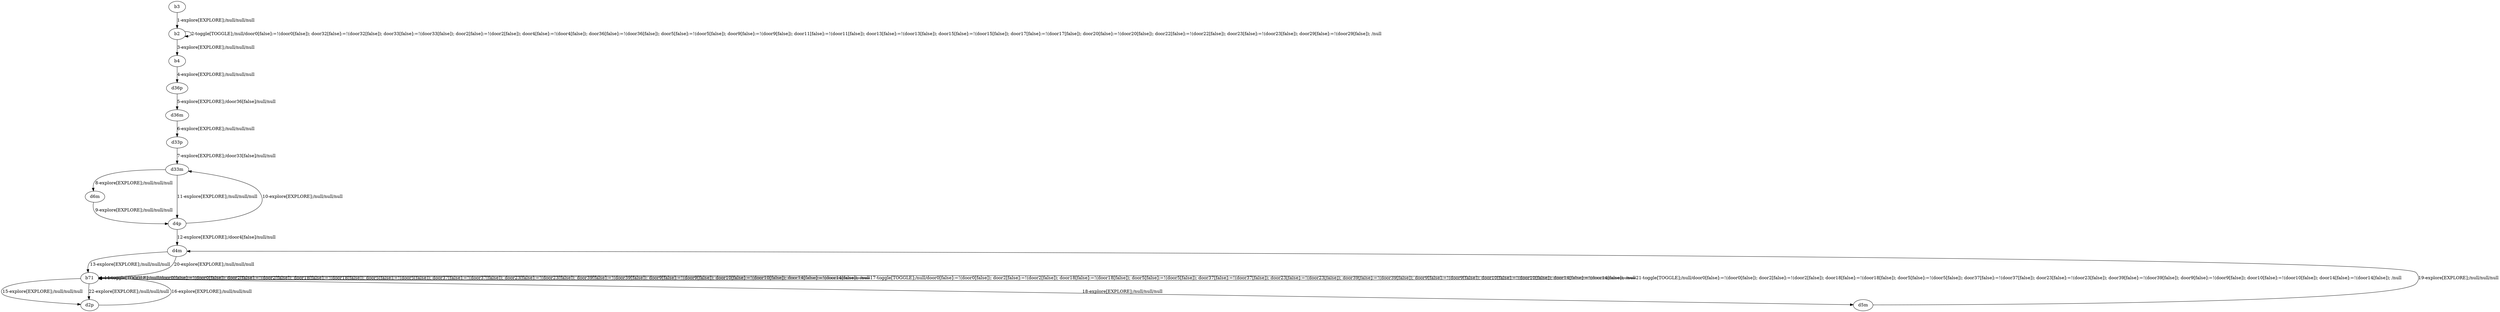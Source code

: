 # Total number of goals covered by this test: 2
# d5m --> d4m
# b71 --> d2p

digraph g {
"b3" -> "b2" [label = "1-explore[EXPLORE];/null/null/null"];
"b2" -> "b2" [label = "2-toggle[TOGGLE];/null/door0[false]:=!(door0[false]); door32[false]:=!(door32[false]); door33[false]:=!(door33[false]); door2[false]:=!(door2[false]); door4[false]:=!(door4[false]); door36[false]:=!(door36[false]); door5[false]:=!(door5[false]); door9[false]:=!(door9[false]); door11[false]:=!(door11[false]); door13[false]:=!(door13[false]); door15[false]:=!(door15[false]); door17[false]:=!(door17[false]); door20[false]:=!(door20[false]); door22[false]:=!(door22[false]); door23[false]:=!(door23[false]); door29[false]:=!(door29[false]); /null"];
"b2" -> "b4" [label = "3-explore[EXPLORE];/null/null/null"];
"b4" -> "d36p" [label = "4-explore[EXPLORE];/null/null/null"];
"d36p" -> "d36m" [label = "5-explore[EXPLORE];/door36[false]/null/null"];
"d36m" -> "d33p" [label = "6-explore[EXPLORE];/null/null/null"];
"d33p" -> "d33m" [label = "7-explore[EXPLORE];/door33[false]/null/null"];
"d33m" -> "d6m" [label = "8-explore[EXPLORE];/null/null/null"];
"d6m" -> "d4p" [label = "9-explore[EXPLORE];/null/null/null"];
"d4p" -> "d33m" [label = "10-explore[EXPLORE];/null/null/null"];
"d33m" -> "d4p" [label = "11-explore[EXPLORE];/null/null/null"];
"d4p" -> "d4m" [label = "12-explore[EXPLORE];/door4[false]/null/null"];
"d4m" -> "b71" [label = "13-explore[EXPLORE];/null/null/null"];
"b71" -> "b71" [label = "14-toggle[TOGGLE];/null/door0[false]:=!(door0[false]); door2[false]:=!(door2[false]); door18[false]:=!(door18[false]); door5[false]:=!(door5[false]); door37[false]:=!(door37[false]); door23[false]:=!(door23[false]); door39[false]:=!(door39[false]); door9[false]:=!(door9[false]); door10[false]:=!(door10[false]); door14[false]:=!(door14[false]); /null"];
"b71" -> "d2p" [label = "15-explore[EXPLORE];/null/null/null"];
"d2p" -> "b71" [label = "16-explore[EXPLORE];/null/null/null"];
"b71" -> "b71" [label = "17-toggle[TOGGLE];/null/door0[false]:=!(door0[false]); door2[false]:=!(door2[false]); door18[false]:=!(door18[false]); door5[false]:=!(door5[false]); door37[false]:=!(door37[false]); door23[false]:=!(door23[false]); door39[false]:=!(door39[false]); door9[false]:=!(door9[false]); door10[false]:=!(door10[false]); door14[false]:=!(door14[false]); /null"];
"b71" -> "d5m" [label = "18-explore[EXPLORE];/null/null/null"];
"d5m" -> "d4m" [label = "19-explore[EXPLORE];/null/null/null"];
"d4m" -> "b71" [label = "20-explore[EXPLORE];/null/null/null"];
"b71" -> "b71" [label = "21-toggle[TOGGLE];/null/door0[false]:=!(door0[false]); door2[false]:=!(door2[false]); door18[false]:=!(door18[false]); door5[false]:=!(door5[false]); door37[false]:=!(door37[false]); door23[false]:=!(door23[false]); door39[false]:=!(door39[false]); door9[false]:=!(door9[false]); door10[false]:=!(door10[false]); door14[false]:=!(door14[false]); /null"];
"b71" -> "d2p" [label = "22-explore[EXPLORE];/null/null/null"];
}